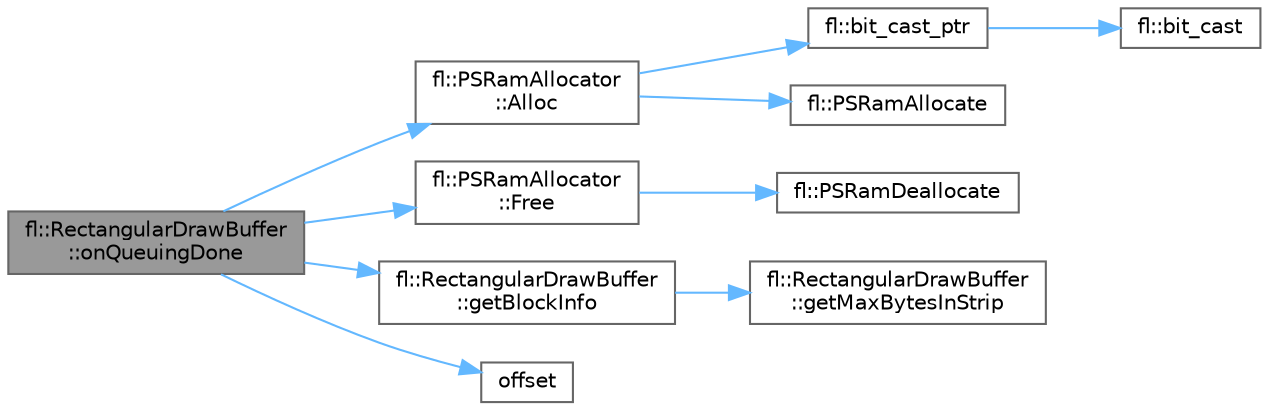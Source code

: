 digraph "fl::RectangularDrawBuffer::onQueuingDone"
{
 // INTERACTIVE_SVG=YES
 // LATEX_PDF_SIZE
  bgcolor="transparent";
  edge [fontname=Helvetica,fontsize=10,labelfontname=Helvetica,labelfontsize=10];
  node [fontname=Helvetica,fontsize=10,shape=box,height=0.2,width=0.4];
  rankdir="LR";
  Node1 [id="Node000001",label="fl::RectangularDrawBuffer\l::onQueuingDone",height=0.2,width=0.4,color="gray40", fillcolor="grey60", style="filled", fontcolor="black",tooltip=" "];
  Node1 -> Node2 [id="edge1_Node000001_Node000002",color="steelblue1",style="solid",tooltip=" "];
  Node2 [id="Node000002",label="fl::PSRamAllocator\l::Alloc",height=0.2,width=0.4,color="grey40", fillcolor="white", style="filled",URL="$d8/d2b/classfl_1_1_p_s_ram_allocator_a424705275e371c9adf8632c66bc6e485.html#a424705275e371c9adf8632c66bc6e485",tooltip=" "];
  Node2 -> Node3 [id="edge2_Node000002_Node000003",color="steelblue1",style="solid",tooltip=" "];
  Node3 [id="Node000003",label="fl::bit_cast_ptr",height=0.2,width=0.4,color="grey40", fillcolor="white", style="filled",URL="$d4/d36/namespacefl_a10d5f94f3f6fc672a882eae3e736ec38.html#a10d5f94f3f6fc672a882eae3e736ec38",tooltip=" "];
  Node3 -> Node4 [id="edge3_Node000003_Node000004",color="steelblue1",style="solid",tooltip=" "];
  Node4 [id="Node000004",label="fl::bit_cast",height=0.2,width=0.4,color="grey40", fillcolor="white", style="filled",URL="$d4/d36/namespacefl_a213e289e084126c44de102393fb0d302.html#a213e289e084126c44de102393fb0d302",tooltip=" "];
  Node2 -> Node5 [id="edge4_Node000002_Node000005",color="steelblue1",style="solid",tooltip=" "];
  Node5 [id="Node000005",label="fl::PSRamAllocate",height=0.2,width=0.4,color="grey40", fillcolor="white", style="filled",URL="$d4/d36/namespacefl_ad9927f98d169c838ddb33a6b020cb0c8.html#ad9927f98d169c838ddb33a6b020cb0c8",tooltip=" "];
  Node1 -> Node6 [id="edge5_Node000001_Node000006",color="steelblue1",style="solid",tooltip=" "];
  Node6 [id="Node000006",label="fl::PSRamAllocator\l::Free",height=0.2,width=0.4,color="grey40", fillcolor="white", style="filled",URL="$d8/d2b/classfl_1_1_p_s_ram_allocator_aa490cf21dead05d3f4f8bfebc3fcf5ae.html#aa490cf21dead05d3f4f8bfebc3fcf5ae",tooltip=" "];
  Node6 -> Node7 [id="edge6_Node000006_Node000007",color="steelblue1",style="solid",tooltip=" "];
  Node7 [id="Node000007",label="fl::PSRamDeallocate",height=0.2,width=0.4,color="grey40", fillcolor="white", style="filled",URL="$d4/d36/namespacefl_a927c08fb5d28927acc0e318fabf79985.html#a927c08fb5d28927acc0e318fabf79985",tooltip=" "];
  Node1 -> Node8 [id="edge7_Node000001_Node000008",color="steelblue1",style="solid",tooltip=" "];
  Node8 [id="Node000008",label="fl::RectangularDrawBuffer\l::getBlockInfo",height=0.2,width=0.4,color="grey40", fillcolor="white", style="filled",URL="$de/d10/classfl_1_1_rectangular_draw_buffer_ab09c66bb8f558c3e5b728730e60ea753.html#ab09c66bb8f558c3e5b728730e60ea753",tooltip=" "];
  Node8 -> Node9 [id="edge8_Node000008_Node000009",color="steelblue1",style="solid",tooltip=" "];
  Node9 [id="Node000009",label="fl::RectangularDrawBuffer\l::getMaxBytesInStrip",height=0.2,width=0.4,color="grey40", fillcolor="white", style="filled",URL="$de/d10/classfl_1_1_rectangular_draw_buffer_a1b9f52c3ccf598b0cb78a01d0b71196d.html#a1b9f52c3ccf598b0cb78a01d0b71196d",tooltip=" "];
  Node1 -> Node10 [id="edge9_Node000001_Node000010",color="steelblue1",style="solid",tooltip=" "];
  Node10 [id="Node000010",label="offset",height=0.2,width=0.4,color="grey40", fillcolor="white", style="filled",URL="$d6/daf/direct_8h_a0b3fd115c40d6ac683a810a572fc6104.html#a0b3fd115c40d6ac683a810a572fc6104",tooltip=" "];
}
